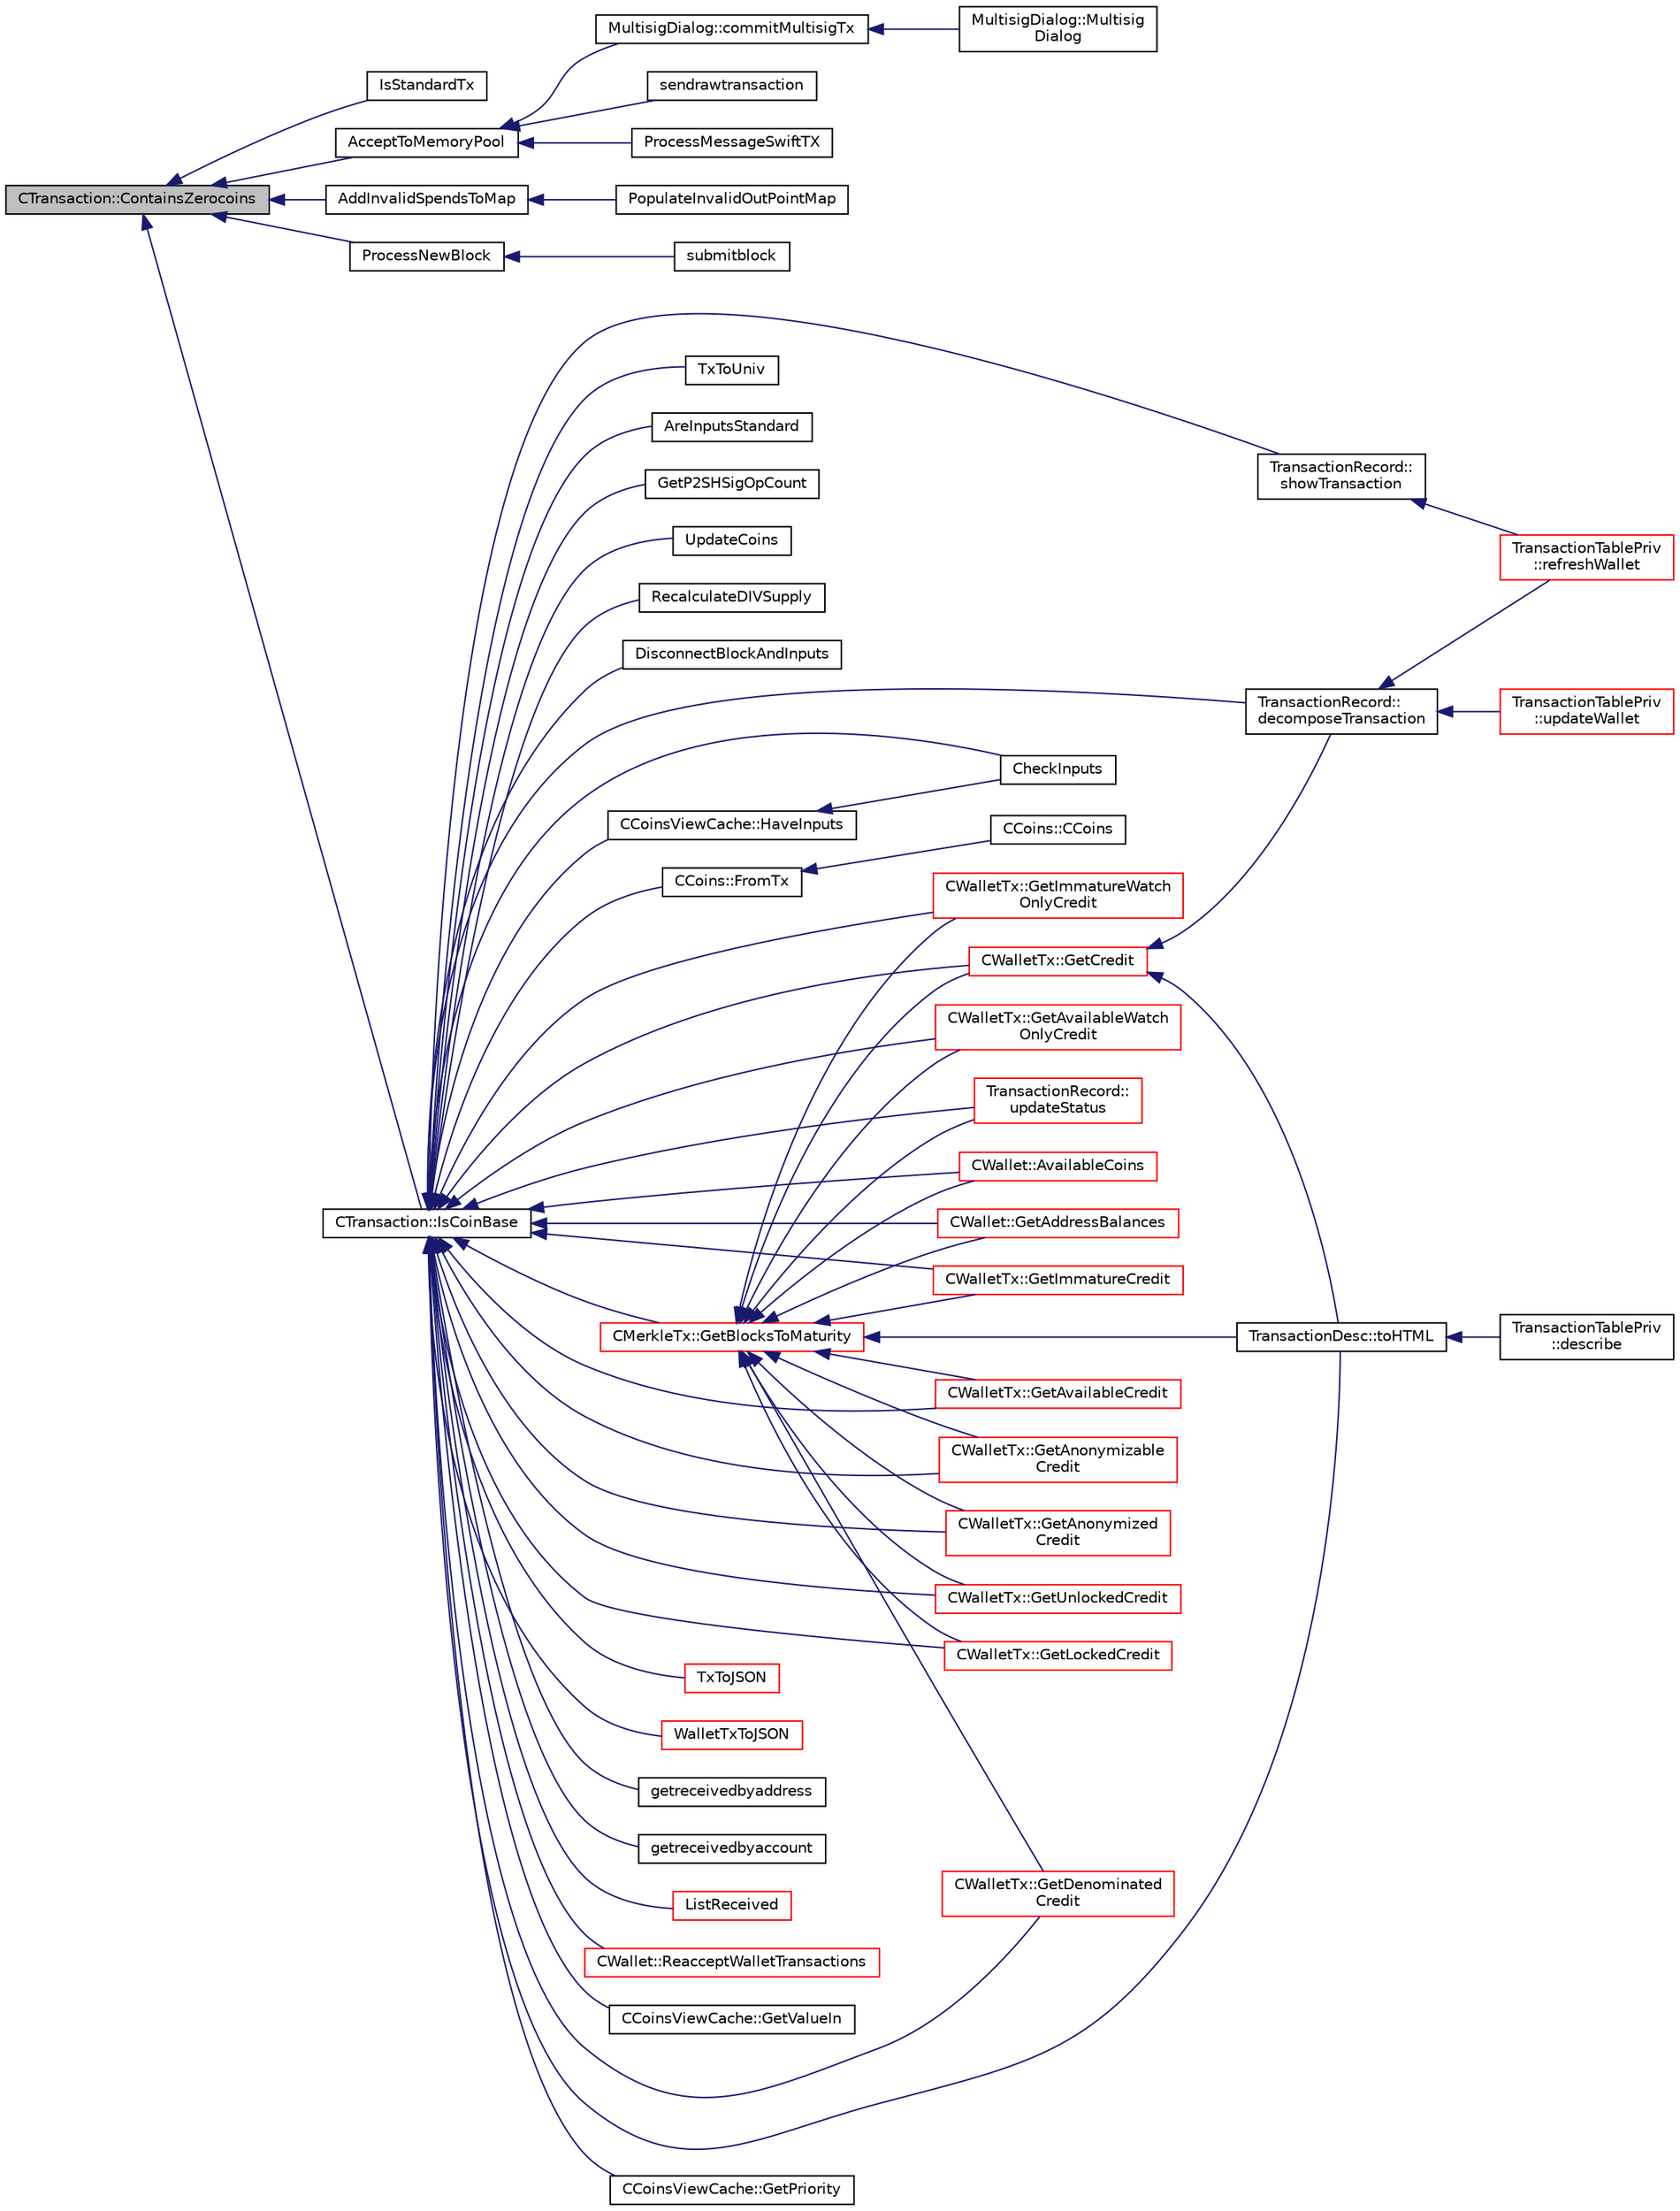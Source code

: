 digraph "CTransaction::ContainsZerocoins"
{
  edge [fontname="Helvetica",fontsize="10",labelfontname="Helvetica",labelfontsize="10"];
  node [fontname="Helvetica",fontsize="10",shape=record];
  rankdir="LR";
  Node19 [label="CTransaction::ContainsZerocoins",height=0.2,width=0.4,color="black", fillcolor="grey75", style="filled", fontcolor="black"];
  Node19 -> Node20 [dir="back",color="midnightblue",fontsize="10",style="solid",fontname="Helvetica"];
  Node20 [label="IsStandardTx",height=0.2,width=0.4,color="black", fillcolor="white", style="filled",URL="$main_8cpp.html#acd163a09d0e4384ebe85dead57730dd7"];
  Node19 -> Node21 [dir="back",color="midnightblue",fontsize="10",style="solid",fontname="Helvetica"];
  Node21 [label="AcceptToMemoryPool",height=0.2,width=0.4,color="black", fillcolor="white", style="filled",URL="$main_8h.html#ac15fbe47fe9342a0049ca2aa1a1a5905",tooltip="(try to) add transaction to memory pool "];
  Node21 -> Node22 [dir="back",color="midnightblue",fontsize="10",style="solid",fontname="Helvetica"];
  Node22 [label="MultisigDialog::commitMultisigTx",height=0.2,width=0.4,color="black", fillcolor="white", style="filled",URL="$class_multisig_dialog.html#a4b8f46adc64493a801bffb464b7c09ea"];
  Node22 -> Node23 [dir="back",color="midnightblue",fontsize="10",style="solid",fontname="Helvetica"];
  Node23 [label="MultisigDialog::Multisig\lDialog",height=0.2,width=0.4,color="black", fillcolor="white", style="filled",URL="$class_multisig_dialog.html#af8ff2a9f6dc05a9468d955cb428c6474"];
  Node21 -> Node24 [dir="back",color="midnightblue",fontsize="10",style="solid",fontname="Helvetica"];
  Node24 [label="sendrawtransaction",height=0.2,width=0.4,color="black", fillcolor="white", style="filled",URL="$rpcrawtransaction_8cpp.html#ad5aad44f890060f42efb49acf349511e"];
  Node21 -> Node25 [dir="back",color="midnightblue",fontsize="10",style="solid",fontname="Helvetica"];
  Node25 [label="ProcessMessageSwiftTX",height=0.2,width=0.4,color="black", fillcolor="white", style="filled",URL="$swifttx_8h.html#a155e5c12fe35b2b4129c46ba9b66b06f"];
  Node19 -> Node26 [dir="back",color="midnightblue",fontsize="10",style="solid",fontname="Helvetica"];
  Node26 [label="AddInvalidSpendsToMap",height=0.2,width=0.4,color="black", fillcolor="white", style="filled",URL="$main_8cpp.html#a0fd4db861b95e570b19439b08c95a2de"];
  Node26 -> Node27 [dir="back",color="midnightblue",fontsize="10",style="solid",fontname="Helvetica"];
  Node27 [label="PopulateInvalidOutPointMap",height=0.2,width=0.4,color="black", fillcolor="white", style="filled",URL="$main_8h.html#ae7d38ec9b36061a4216d318d34dde6e2"];
  Node19 -> Node28 [dir="back",color="midnightblue",fontsize="10",style="solid",fontname="Helvetica"];
  Node28 [label="ProcessNewBlock",height=0.2,width=0.4,color="black", fillcolor="white", style="filled",URL="$main_8h.html#abb32e71aca0c6a769d419194ada13851",tooltip="Process an incoming block. "];
  Node28 -> Node29 [dir="back",color="midnightblue",fontsize="10",style="solid",fontname="Helvetica"];
  Node29 [label="submitblock",height=0.2,width=0.4,color="black", fillcolor="white", style="filled",URL="$rpcmining_8cpp.html#a6fc1aa077add8cb1c74207056616134d"];
  Node19 -> Node30 [dir="back",color="midnightblue",fontsize="10",style="solid",fontname="Helvetica"];
  Node30 [label="CTransaction::IsCoinBase",height=0.2,width=0.4,color="black", fillcolor="white", style="filled",URL="$class_c_transaction.html#a96256e8ac1bf79ad9c057e48c41132dd"];
  Node30 -> Node31 [dir="back",color="midnightblue",fontsize="10",style="solid",fontname="Helvetica"];
  Node31 [label="CCoinsViewCache::GetValueIn",height=0.2,width=0.4,color="black", fillcolor="white", style="filled",URL="$class_c_coins_view_cache.html#a1a8cd6069fba96939ffcb1bd36ffb921",tooltip="Amount of divi coming in to a transaction Note that lightweight clients may not know anything besides..."];
  Node30 -> Node32 [dir="back",color="midnightblue",fontsize="10",style="solid",fontname="Helvetica"];
  Node32 [label="CCoinsViewCache::HaveInputs",height=0.2,width=0.4,color="black", fillcolor="white", style="filled",URL="$class_c_coins_view_cache.html#a5b1abd71c95dc7be2523b9c28839ec29",tooltip="Check whether all prevouts of the transaction are present in the UTXO set represented by this view..."];
  Node32 -> Node33 [dir="back",color="midnightblue",fontsize="10",style="solid",fontname="Helvetica"];
  Node33 [label="CheckInputs",height=0.2,width=0.4,color="black", fillcolor="white", style="filled",URL="$main_8h.html#aec29d3e8abda6a014ca910e7c73b4df7",tooltip="Check whether all inputs of this transaction are valid (no double spends, scripts & sigs..."];
  Node30 -> Node34 [dir="back",color="midnightblue",fontsize="10",style="solid",fontname="Helvetica"];
  Node34 [label="CCoinsViewCache::GetPriority",height=0.2,width=0.4,color="black", fillcolor="white", style="filled",URL="$class_c_coins_view_cache.html#a111d5a94709eaccd57bafe6ab1d938af",tooltip="Return priority of tx at height nHeight. "];
  Node30 -> Node35 [dir="back",color="midnightblue",fontsize="10",style="solid",fontname="Helvetica"];
  Node35 [label="CCoins::FromTx",height=0.2,width=0.4,color="black", fillcolor="white", style="filled",URL="$class_c_coins.html#abf67e501a1d207c892c1f52dd383956e"];
  Node35 -> Node36 [dir="back",color="midnightblue",fontsize="10",style="solid",fontname="Helvetica"];
  Node36 [label="CCoins::CCoins",height=0.2,width=0.4,color="black", fillcolor="white", style="filled",URL="$class_c_coins.html#a303f3b245c339c11a1ea4318b01ec290",tooltip="construct a CCoins from a CTransaction, at a given height "];
  Node30 -> Node37 [dir="back",color="midnightblue",fontsize="10",style="solid",fontname="Helvetica"];
  Node37 [label="TxToUniv",height=0.2,width=0.4,color="black", fillcolor="white", style="filled",URL="$core__write_8cpp.html#aeb901ca565e3df0e3bc0c9863ad8f53a"];
  Node30 -> Node38 [dir="back",color="midnightblue",fontsize="10",style="solid",fontname="Helvetica"];
  Node38 [label="AreInputsStandard",height=0.2,width=0.4,color="black", fillcolor="white", style="filled",URL="$main_8h.html#a791e33e18bea9861e449e6ebcfce8890",tooltip="Check transaction inputs, and make sure any pay-to-script-hash transactions are evaluating IsStandard..."];
  Node30 -> Node39 [dir="back",color="midnightblue",fontsize="10",style="solid",fontname="Helvetica"];
  Node39 [label="GetP2SHSigOpCount",height=0.2,width=0.4,color="black", fillcolor="white", style="filled",URL="$main_8h.html#a312fadbeec896d49437733e986f3df04",tooltip="Count ECDSA signature operations in pay-to-script-hash inputs. "];
  Node30 -> Node40 [dir="back",color="midnightblue",fontsize="10",style="solid",fontname="Helvetica"];
  Node40 [label="UpdateCoins",height=0.2,width=0.4,color="black", fillcolor="white", style="filled",URL="$main_8h.html#acb54672aa2ce74f5068a5cf660432b67",tooltip="Apply the effects of this transaction on the UTXO set represented by view. "];
  Node30 -> Node33 [dir="back",color="midnightblue",fontsize="10",style="solid",fontname="Helvetica"];
  Node30 -> Node41 [dir="back",color="midnightblue",fontsize="10",style="solid",fontname="Helvetica"];
  Node41 [label="RecalculateDIVSupply",height=0.2,width=0.4,color="black", fillcolor="white", style="filled",URL="$main_8h.html#aebdec7b14f50bbafc5aafe72f08c716d"];
  Node30 -> Node42 [dir="back",color="midnightblue",fontsize="10",style="solid",fontname="Helvetica"];
  Node42 [label="DisconnectBlockAndInputs",height=0.2,width=0.4,color="black", fillcolor="white", style="filled",URL="$main_8cpp.html#acc33d7f850152cbbb9d00f7c71d99704"];
  Node30 -> Node43 [dir="back",color="midnightblue",fontsize="10",style="solid",fontname="Helvetica"];
  Node43 [label="TransactionDesc::toHTML",height=0.2,width=0.4,color="black", fillcolor="white", style="filled",URL="$class_transaction_desc.html#ab7c9dbb2048aae121dd9d75df86e64f4"];
  Node43 -> Node44 [dir="back",color="midnightblue",fontsize="10",style="solid",fontname="Helvetica"];
  Node44 [label="TransactionTablePriv\l::describe",height=0.2,width=0.4,color="black", fillcolor="white", style="filled",URL="$class_transaction_table_priv.html#ab08d44e16bf6dd95b5b83959b3013780"];
  Node30 -> Node45 [dir="back",color="midnightblue",fontsize="10",style="solid",fontname="Helvetica"];
  Node45 [label="TransactionRecord::\lshowTransaction",height=0.2,width=0.4,color="black", fillcolor="white", style="filled",URL="$class_transaction_record.html#a5ad1d1af4bec5b15a624b7a451e8cdbf",tooltip="Decompose CWallet transaction to model transaction records. "];
  Node45 -> Node46 [dir="back",color="midnightblue",fontsize="10",style="solid",fontname="Helvetica"];
  Node46 [label="TransactionTablePriv\l::refreshWallet",height=0.2,width=0.4,color="red", fillcolor="white", style="filled",URL="$class_transaction_table_priv.html#a1f81da5d7cfb2aac03a5e18e6bc91792"];
  Node30 -> Node48 [dir="back",color="midnightblue",fontsize="10",style="solid",fontname="Helvetica"];
  Node48 [label="TransactionRecord::\ldecomposeTransaction",height=0.2,width=0.4,color="black", fillcolor="white", style="filled",URL="$class_transaction_record.html#a9f5db4465fa5fdcc3f9af525096bcdb9"];
  Node48 -> Node46 [dir="back",color="midnightblue",fontsize="10",style="solid",fontname="Helvetica"];
  Node48 -> Node49 [dir="back",color="midnightblue",fontsize="10",style="solid",fontname="Helvetica"];
  Node49 [label="TransactionTablePriv\l::updateWallet",height=0.2,width=0.4,color="red", fillcolor="white", style="filled",URL="$class_transaction_table_priv.html#a5a8454ce91251c4d9eb927bf2850745c"];
  Node30 -> Node51 [dir="back",color="midnightblue",fontsize="10",style="solid",fontname="Helvetica"];
  Node51 [label="TransactionRecord::\lupdateStatus",height=0.2,width=0.4,color="red", fillcolor="white", style="filled",URL="$class_transaction_record.html#a9b643dd885a790ae511705a1446556be",tooltip="Update status from core wallet tx. "];
  Node30 -> Node67 [dir="back",color="midnightblue",fontsize="10",style="solid",fontname="Helvetica"];
  Node67 [label="TxToJSON",height=0.2,width=0.4,color="red", fillcolor="white", style="filled",URL="$rpcrawtransaction_8cpp.html#a366b04dae2aae86eee356cc85d759268"];
  Node30 -> Node70 [dir="back",color="midnightblue",fontsize="10",style="solid",fontname="Helvetica"];
  Node70 [label="WalletTxToJSON",height=0.2,width=0.4,color="red", fillcolor="white", style="filled",URL="$rpcwallet_8cpp.html#a28e51f3edfce43e075603e9e315f40c4"];
  Node30 -> Node72 [dir="back",color="midnightblue",fontsize="10",style="solid",fontname="Helvetica"];
  Node72 [label="getreceivedbyaddress",height=0.2,width=0.4,color="black", fillcolor="white", style="filled",URL="$rpcwallet_8cpp.html#abbb6475509aa2e69844f0b3a8bcb422a"];
  Node30 -> Node73 [dir="back",color="midnightblue",fontsize="10",style="solid",fontname="Helvetica"];
  Node73 [label="getreceivedbyaccount",height=0.2,width=0.4,color="black", fillcolor="white", style="filled",URL="$rpcwallet_8cpp.html#a07526be5270b0e55b4a0b79c01205f3d"];
  Node30 -> Node74 [dir="back",color="midnightblue",fontsize="10",style="solid",fontname="Helvetica"];
  Node74 [label="ListReceived",height=0.2,width=0.4,color="red", fillcolor="white", style="filled",URL="$rpcwallet_8cpp.html#a0cc958f67a8d6d0002cb4fee19eddb5c"];
  Node30 -> Node77 [dir="back",color="midnightblue",fontsize="10",style="solid",fontname="Helvetica"];
  Node77 [label="CWallet::ReacceptWalletTransactions",height=0.2,width=0.4,color="red", fillcolor="white", style="filled",URL="$group__map_wallet.html#ga796c23450c8482e10e0c75ae5c1fa8ed"];
  Node30 -> Node79 [dir="back",color="midnightblue",fontsize="10",style="solid",fontname="Helvetica"];
  Node79 [label="CWallet::AvailableCoins",height=0.2,width=0.4,color="red", fillcolor="white", style="filled",URL="$group___actions.html#ga8110e889be0f5915104e07bfe3839c68",tooltip="populate vCoins with vector of available COutputs. "];
  Node30 -> Node110 [dir="back",color="midnightblue",fontsize="10",style="solid",fontname="Helvetica"];
  Node110 [label="CWallet::GetAddressBalances",height=0.2,width=0.4,color="red", fillcolor="white", style="filled",URL="$group___actions.html#gadf2b4ac337ddb271555985cec82e43e6"];
  Node30 -> Node112 [dir="back",color="midnightblue",fontsize="10",style="solid",fontname="Helvetica"];
  Node112 [label="CMerkleTx::GetBlocksToMaturity",height=0.2,width=0.4,color="red", fillcolor="white", style="filled",URL="$class_c_merkle_tx.html#a69ebd437f7b44169659c3527fe73b6ab"];
  Node112 -> Node43 [dir="back",color="midnightblue",fontsize="10",style="solid",fontname="Helvetica"];
  Node112 -> Node51 [dir="back",color="midnightblue",fontsize="10",style="solid",fontname="Helvetica"];
  Node112 -> Node79 [dir="back",color="midnightblue",fontsize="10",style="solid",fontname="Helvetica"];
  Node112 -> Node110 [dir="back",color="midnightblue",fontsize="10",style="solid",fontname="Helvetica"];
  Node112 -> Node119 [dir="back",color="midnightblue",fontsize="10",style="solid",fontname="Helvetica"];
  Node119 [label="CWalletTx::GetCredit",height=0.2,width=0.4,color="red", fillcolor="white", style="filled",URL="$class_c_wallet_tx.html#a176e9ecbafbee27d604acbab9804885d"];
  Node119 -> Node43 [dir="back",color="midnightblue",fontsize="10",style="solid",fontname="Helvetica"];
  Node119 -> Node48 [dir="back",color="midnightblue",fontsize="10",style="solid",fontname="Helvetica"];
  Node112 -> Node120 [dir="back",color="midnightblue",fontsize="10",style="solid",fontname="Helvetica"];
  Node120 [label="CWalletTx::GetImmatureCredit",height=0.2,width=0.4,color="red", fillcolor="white", style="filled",URL="$class_c_wallet_tx.html#a19bb617269ab1ce42f5d18e1f1f8db09"];
  Node112 -> Node123 [dir="back",color="midnightblue",fontsize="10",style="solid",fontname="Helvetica"];
  Node123 [label="CWalletTx::GetAvailableCredit",height=0.2,width=0.4,color="red", fillcolor="white", style="filled",URL="$class_c_wallet_tx.html#af3c82ba365c720dd3d929b86bf432ef6"];
  Node112 -> Node133 [dir="back",color="midnightblue",fontsize="10",style="solid",fontname="Helvetica"];
  Node133 [label="CWalletTx::GetAnonymizable\lCredit",height=0.2,width=0.4,color="red", fillcolor="white", style="filled",URL="$class_c_wallet_tx.html#a36141f888e497336898f48274b92cf37"];
  Node112 -> Node135 [dir="back",color="midnightblue",fontsize="10",style="solid",fontname="Helvetica"];
  Node135 [label="CWalletTx::GetAnonymized\lCredit",height=0.2,width=0.4,color="red", fillcolor="white", style="filled",URL="$class_c_wallet_tx.html#a49cae757845e1bf0cb3c8e17bd96d4a1"];
  Node112 -> Node137 [dir="back",color="midnightblue",fontsize="10",style="solid",fontname="Helvetica"];
  Node137 [label="CWalletTx::GetUnlockedCredit",height=0.2,width=0.4,color="red", fillcolor="white", style="filled",URL="$class_c_wallet_tx.html#aaf06deb84a9ed045f0ac40e13685f4f0"];
  Node112 -> Node139 [dir="back",color="midnightblue",fontsize="10",style="solid",fontname="Helvetica"];
  Node139 [label="CWalletTx::GetLockedCredit",height=0.2,width=0.4,color="red", fillcolor="white", style="filled",URL="$class_c_wallet_tx.html#a910d8a59331797413b3ae71e879249c2"];
  Node112 -> Node144 [dir="back",color="midnightblue",fontsize="10",style="solid",fontname="Helvetica"];
  Node144 [label="CWalletTx::GetDenominated\lCredit",height=0.2,width=0.4,color="red", fillcolor="white", style="filled",URL="$class_c_wallet_tx.html#add56840ebbe56702eeddbfda1870d628"];
  Node112 -> Node146 [dir="back",color="midnightblue",fontsize="10",style="solid",fontname="Helvetica"];
  Node146 [label="CWalletTx::GetImmatureWatch\lOnlyCredit",height=0.2,width=0.4,color="red", fillcolor="white", style="filled",URL="$class_c_wallet_tx.html#a72f8eabb937fe06b415316c2ef4ea510"];
  Node112 -> Node149 [dir="back",color="midnightblue",fontsize="10",style="solid",fontname="Helvetica"];
  Node149 [label="CWalletTx::GetAvailableWatch\lOnlyCredit",height=0.2,width=0.4,color="red", fillcolor="white", style="filled",URL="$class_c_wallet_tx.html#ac78c4da3c420b2b28370cba7044dd68d"];
  Node30 -> Node119 [dir="back",color="midnightblue",fontsize="10",style="solid",fontname="Helvetica"];
  Node30 -> Node120 [dir="back",color="midnightblue",fontsize="10",style="solid",fontname="Helvetica"];
  Node30 -> Node123 [dir="back",color="midnightblue",fontsize="10",style="solid",fontname="Helvetica"];
  Node30 -> Node133 [dir="back",color="midnightblue",fontsize="10",style="solid",fontname="Helvetica"];
  Node30 -> Node135 [dir="back",color="midnightblue",fontsize="10",style="solid",fontname="Helvetica"];
  Node30 -> Node137 [dir="back",color="midnightblue",fontsize="10",style="solid",fontname="Helvetica"];
  Node30 -> Node139 [dir="back",color="midnightblue",fontsize="10",style="solid",fontname="Helvetica"];
  Node30 -> Node144 [dir="back",color="midnightblue",fontsize="10",style="solid",fontname="Helvetica"];
  Node30 -> Node146 [dir="back",color="midnightblue",fontsize="10",style="solid",fontname="Helvetica"];
  Node30 -> Node149 [dir="back",color="midnightblue",fontsize="10",style="solid",fontname="Helvetica"];
}
